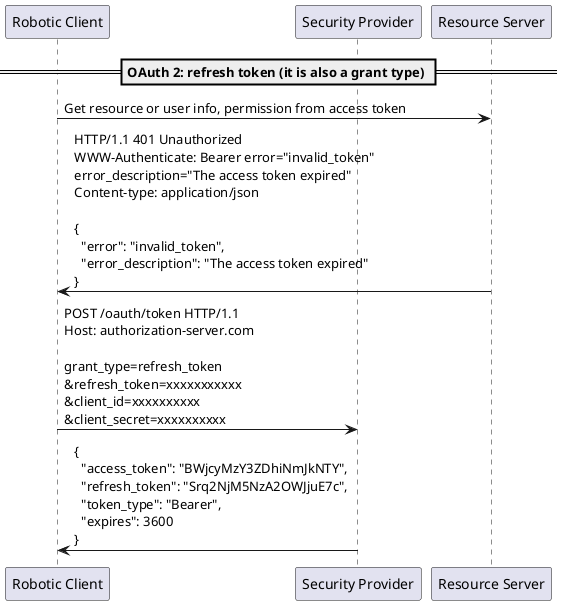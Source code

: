 ' https://www.oauth.com/playground/

@startuml
participant "Robotic Client" as C 
participant "Security Provider" as SP 
participant "Resource Server" as RS 


== OAuth 2: refresh token (it is also a grant type) ==

C -> RS: Get resource or user info, permission from access token
RS -> C: HTTP/1.1 401 Unauthorized \nWWW-Authenticate: Bearer error="invalid_token" \nerror_description="The access token expired" \nContent-type: application/json \n \n{ \n  "error": "invalid_token", \n  "error_description": "The access token expired" \n}
C -> SP: POST /oauth/token HTTP/1.1 \nHost: authorization-server.com \n \ngrant_type=refresh_token \n&refresh_token=xxxxxxxxxxx \n&client_id=xxxxxxxxxx \n&client_secret=xxxxxxxxxx
SP -> C: { \n  "access_token": "BWjcyMzY3ZDhiNmJkNTY", \n  "refresh_token": "Srq2NjM5NzA2OWJjuE7c", \n  "token_type": "Bearer", \n  "expires": 3600 \n}
' The response will be a new access token, and optionally a new refresh token, just like you received when exchanging the authorization code for an access token.

@enduml